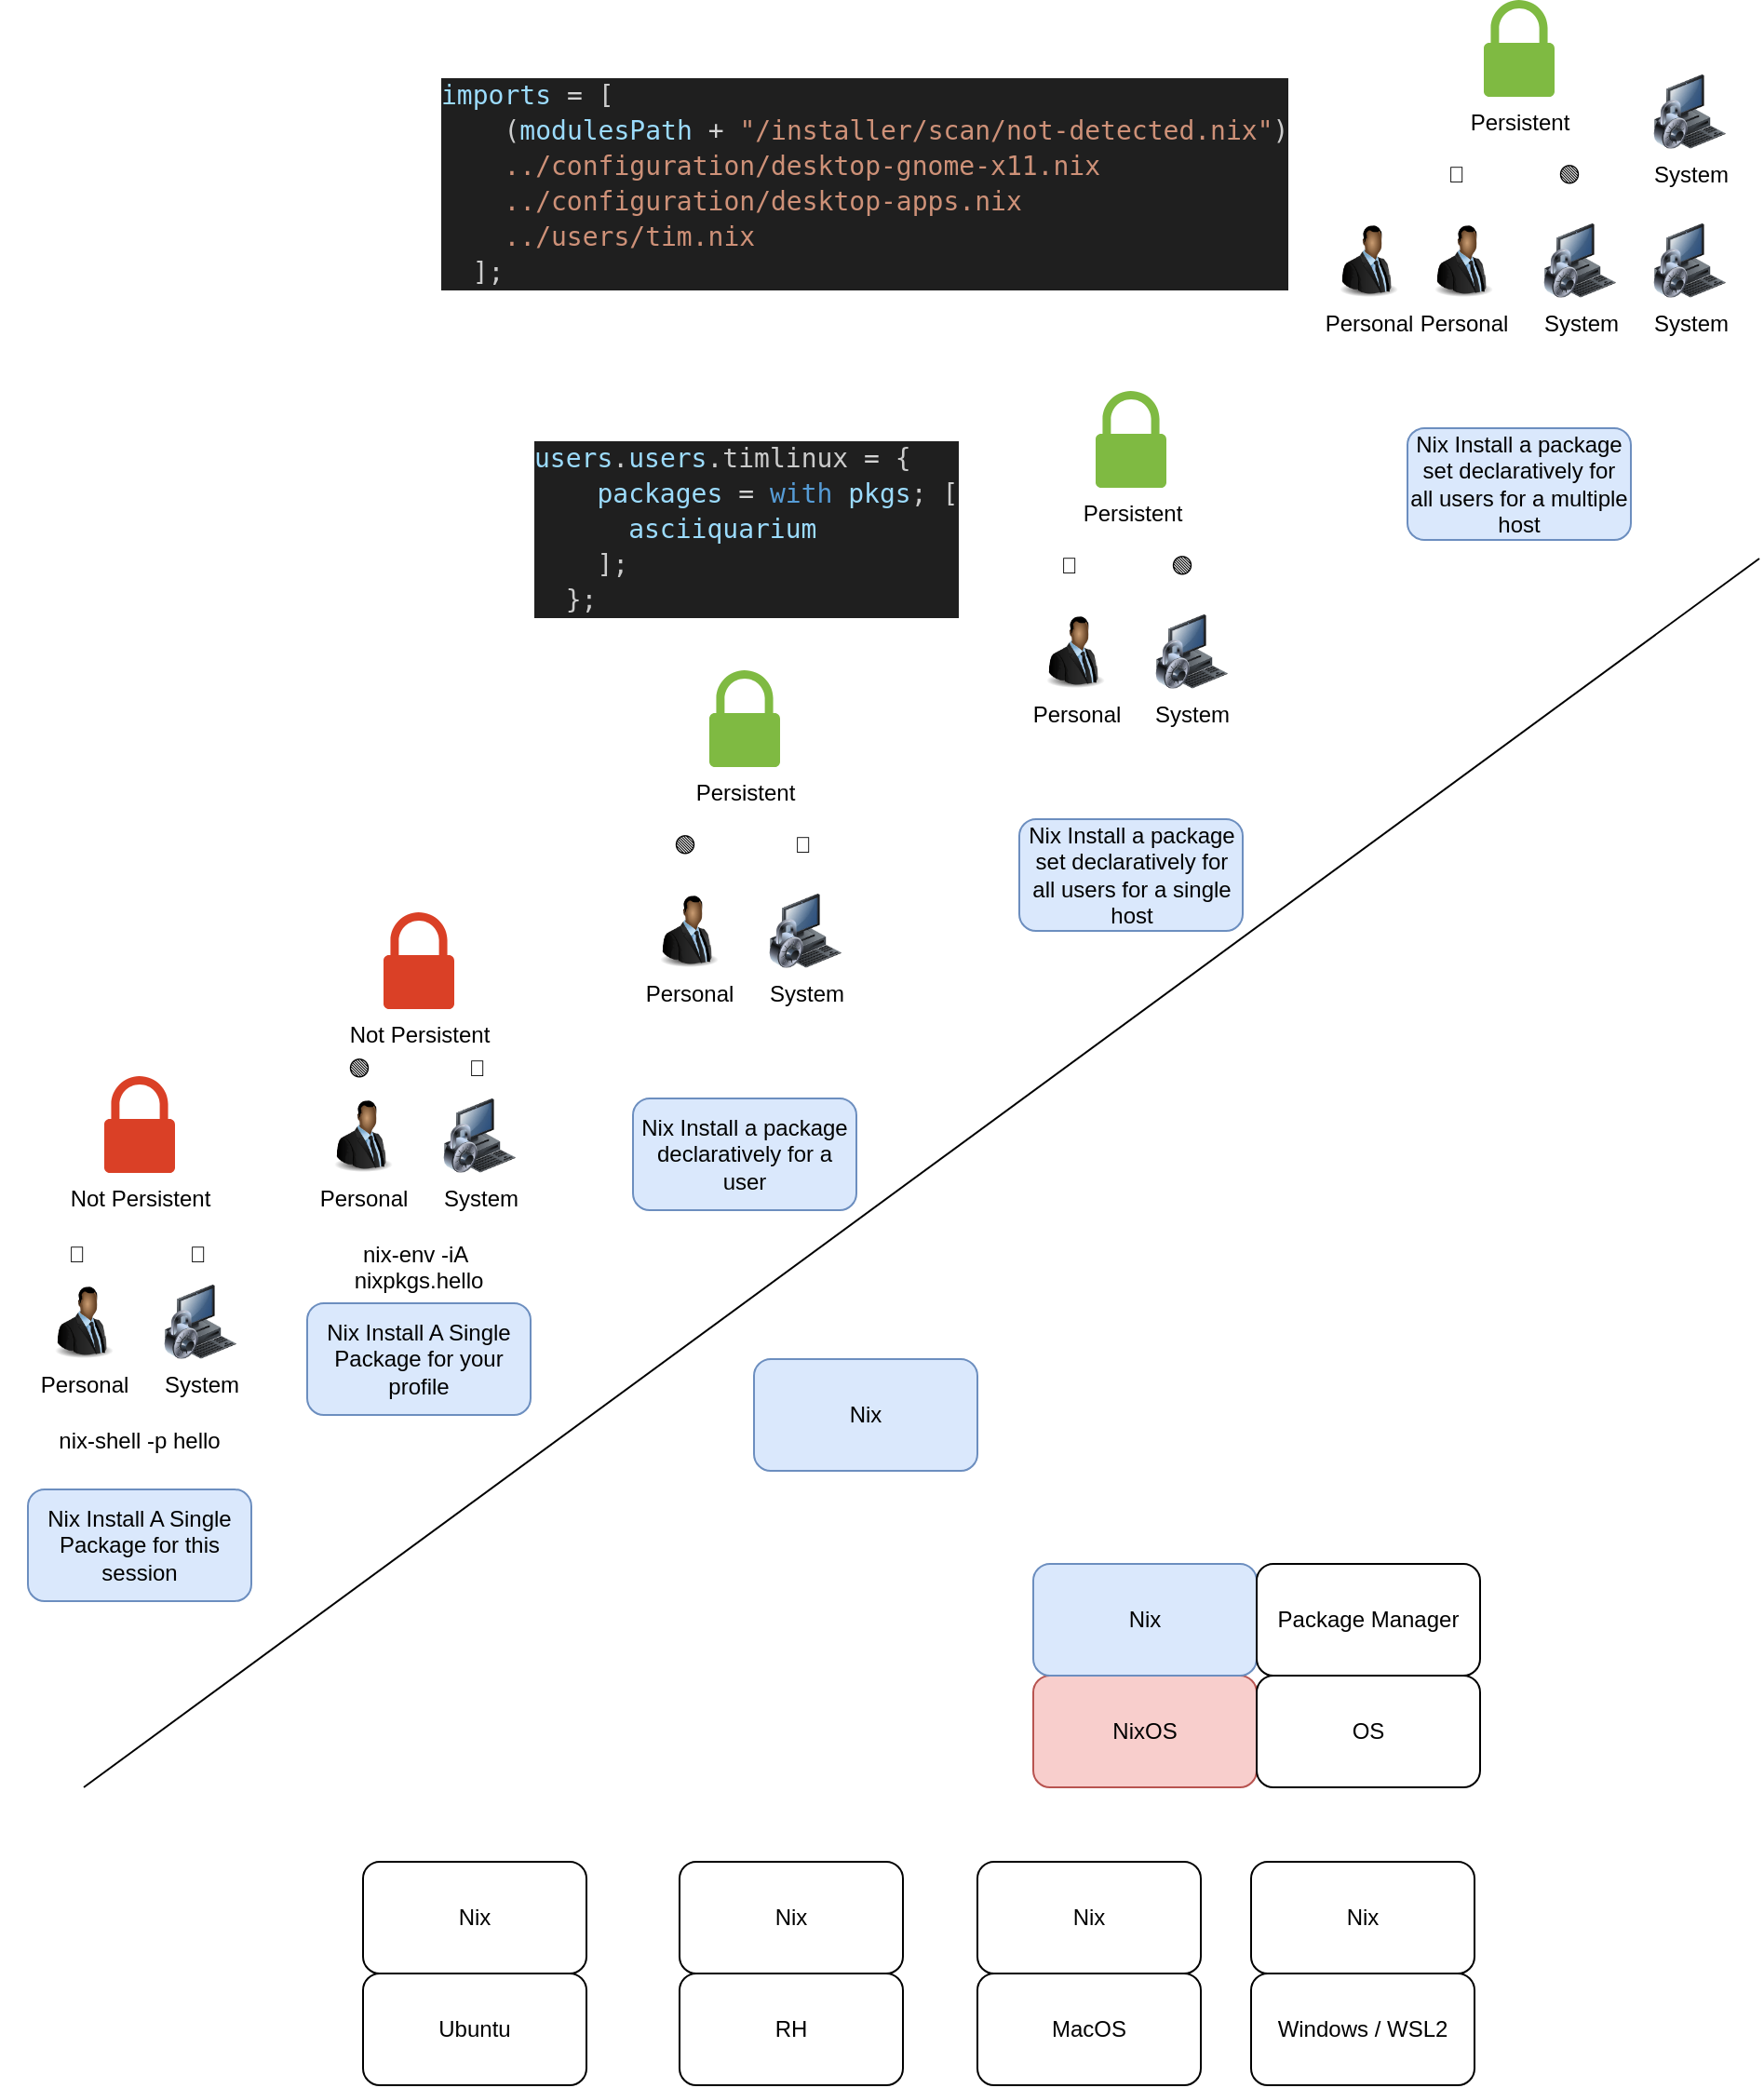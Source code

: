 <mxfile version="24.3.1" type="device">
  <diagram name="Page-1" id="kjjziN4DRTwDH12FPqou">
    <mxGraphModel dx="2876" dy="2353" grid="1" gridSize="10" guides="1" tooltips="1" connect="1" arrows="1" fold="1" page="1" pageScale="1" pageWidth="827" pageHeight="1169" math="0" shadow="0">
      <root>
        <mxCell id="0" />
        <mxCell id="1" parent="0" />
        <mxCell id="8bRmlou1UEH4qa6OKYU_-1" value="" style="endArrow=none;html=1;rounded=0;" edge="1" parent="1">
          <mxGeometry width="50" height="50" relative="1" as="geometry">
            <mxPoint x="40" y="600" as="sourcePoint" />
            <mxPoint x="940" y="-60" as="targetPoint" />
          </mxGeometry>
        </mxCell>
        <mxCell id="8bRmlou1UEH4qa6OKYU_-3" value="NixOS" style="rounded=1;whiteSpace=wrap;html=1;fillColor=#f8cecc;strokeColor=#b85450;" vertex="1" parent="1">
          <mxGeometry x="550" y="540" width="120" height="60" as="geometry" />
        </mxCell>
        <mxCell id="8bRmlou1UEH4qa6OKYU_-4" value="Nix" style="rounded=1;whiteSpace=wrap;html=1;fillColor=#dae8fc;strokeColor=#6c8ebf;" vertex="1" parent="1">
          <mxGeometry x="550" y="480" width="120" height="60" as="geometry" />
        </mxCell>
        <mxCell id="8bRmlou1UEH4qa6OKYU_-5" value="OS" style="rounded=1;whiteSpace=wrap;html=1;" vertex="1" parent="1">
          <mxGeometry x="670" y="540" width="120" height="60" as="geometry" />
        </mxCell>
        <mxCell id="8bRmlou1UEH4qa6OKYU_-6" value="Package Manager" style="rounded=1;whiteSpace=wrap;html=1;" vertex="1" parent="1">
          <mxGeometry x="670" y="480" width="120" height="60" as="geometry" />
        </mxCell>
        <mxCell id="8bRmlou1UEH4qa6OKYU_-7" value="Nix" style="rounded=1;whiteSpace=wrap;html=1;" vertex="1" parent="1">
          <mxGeometry x="190" y="640" width="120" height="60" as="geometry" />
        </mxCell>
        <mxCell id="8bRmlou1UEH4qa6OKYU_-8" value="Ubuntu" style="rounded=1;whiteSpace=wrap;html=1;" vertex="1" parent="1">
          <mxGeometry x="190" y="700" width="120" height="60" as="geometry" />
        </mxCell>
        <mxCell id="8bRmlou1UEH4qa6OKYU_-9" value="Nix" style="rounded=1;whiteSpace=wrap;html=1;" vertex="1" parent="1">
          <mxGeometry x="360" y="640" width="120" height="60" as="geometry" />
        </mxCell>
        <mxCell id="8bRmlou1UEH4qa6OKYU_-10" value="RH" style="rounded=1;whiteSpace=wrap;html=1;" vertex="1" parent="1">
          <mxGeometry x="360" y="700" width="120" height="60" as="geometry" />
        </mxCell>
        <mxCell id="8bRmlou1UEH4qa6OKYU_-11" value="MacOS" style="rounded=1;whiteSpace=wrap;html=1;" vertex="1" parent="1">
          <mxGeometry x="520" y="700" width="120" height="60" as="geometry" />
        </mxCell>
        <mxCell id="8bRmlou1UEH4qa6OKYU_-12" value="Windows / WSL2" style="rounded=1;whiteSpace=wrap;html=1;" vertex="1" parent="1">
          <mxGeometry x="667" y="700" width="120" height="60" as="geometry" />
        </mxCell>
        <mxCell id="8bRmlou1UEH4qa6OKYU_-13" value="Nix" style="rounded=1;whiteSpace=wrap;html=1;" vertex="1" parent="1">
          <mxGeometry x="520" y="640" width="120" height="60" as="geometry" />
        </mxCell>
        <mxCell id="8bRmlou1UEH4qa6OKYU_-14" value="Nix" style="rounded=1;whiteSpace=wrap;html=1;" vertex="1" parent="1">
          <mxGeometry x="667" y="640" width="120" height="60" as="geometry" />
        </mxCell>
        <mxCell id="8bRmlou1UEH4qa6OKYU_-15" value="Nix" style="rounded=1;whiteSpace=wrap;html=1;fillColor=#dae8fc;strokeColor=#6c8ebf;" vertex="1" parent="1">
          <mxGeometry x="400" y="370" width="120" height="60" as="geometry" />
        </mxCell>
        <mxCell id="8bRmlou1UEH4qa6OKYU_-16" value="Nix Install A Single Package for your profile" style="rounded=1;whiteSpace=wrap;html=1;fillColor=#dae8fc;strokeColor=#6c8ebf;" vertex="1" parent="1">
          <mxGeometry x="160" y="340" width="120" height="60" as="geometry" />
        </mxCell>
        <UserObject label="nix-env -iA&amp;nbsp;&lt;div&gt;nixpkgs.hello&lt;/div&gt;" link="nix-env -iA nixpkgs.hello" id="8bRmlou1UEH4qa6OKYU_-17">
          <mxCell style="text;whiteSpace=wrap;html=1;align=center;" vertex="1" parent="1">
            <mxGeometry x="145" y="300" width="150" height="40" as="geometry" />
          </mxCell>
        </UserObject>
        <mxCell id="8bRmlou1UEH4qa6OKYU_-18" value="Personal" style="image;html=1;image=img/lib/clip_art/people/Suit_Man_Black_128x128.png" vertex="1" parent="1">
          <mxGeometry x="170" y="230" width="40" height="40" as="geometry" />
        </mxCell>
        <mxCell id="8bRmlou1UEH4qa6OKYU_-20" value="System" style="image;html=1;image=img/lib/clip_art/computers/Secure_System_128x128.png" vertex="1" parent="1">
          <mxGeometry x="230" y="230" width="45" height="40" as="geometry" />
        </mxCell>
        <mxCell id="8bRmlou1UEH4qa6OKYU_-21" value="🔴" style="text;whiteSpace=wrap;" vertex="1" parent="1">
          <mxGeometry x="245" y="200" width="50" height="40" as="geometry" />
        </mxCell>
        <mxCell id="8bRmlou1UEH4qa6OKYU_-23" value="🟢" style="text;whiteSpace=wrap;" vertex="1" parent="1">
          <mxGeometry x="180" y="200" width="50" height="40" as="geometry" />
        </mxCell>
        <mxCell id="8bRmlou1UEH4qa6OKYU_-24" value="Nix Install A Single Package for this session" style="rounded=1;whiteSpace=wrap;html=1;fillColor=#dae8fc;strokeColor=#6c8ebf;" vertex="1" parent="1">
          <mxGeometry x="10" y="440" width="120" height="60" as="geometry" />
        </mxCell>
        <UserObject label="nix-shell -p hello" link="nix-env -iA nixpkgs.hello" id="8bRmlou1UEH4qa6OKYU_-25">
          <mxCell style="text;whiteSpace=wrap;html=1;align=center;" vertex="1" parent="1">
            <mxGeometry x="-5" y="400" width="150" height="40" as="geometry" />
          </mxCell>
        </UserObject>
        <mxCell id="8bRmlou1UEH4qa6OKYU_-26" value="Personal" style="image;html=1;image=img/lib/clip_art/people/Suit_Man_Black_128x128.png" vertex="1" parent="1">
          <mxGeometry x="20" y="330" width="40" height="40" as="geometry" />
        </mxCell>
        <mxCell id="8bRmlou1UEH4qa6OKYU_-27" value="System" style="image;html=1;image=img/lib/clip_art/computers/Secure_System_128x128.png" vertex="1" parent="1">
          <mxGeometry x="80" y="330" width="45" height="40" as="geometry" />
        </mxCell>
        <mxCell id="8bRmlou1UEH4qa6OKYU_-29" value="🔴" style="text;whiteSpace=wrap;" vertex="1" parent="1">
          <mxGeometry x="30" y="300" width="50" height="40" as="geometry" />
        </mxCell>
        <mxCell id="8bRmlou1UEH4qa6OKYU_-30" value="🔴" style="text;whiteSpace=wrap;" vertex="1" parent="1">
          <mxGeometry x="95" y="300" width="50" height="40" as="geometry" />
        </mxCell>
        <mxCell id="8bRmlou1UEH4qa6OKYU_-31" value="Nix Install a package declaratively for a user" style="rounded=1;whiteSpace=wrap;html=1;fillColor=#dae8fc;strokeColor=#6c8ebf;" vertex="1" parent="1">
          <mxGeometry x="335" y="230" width="120" height="60" as="geometry" />
        </mxCell>
        <mxCell id="8bRmlou1UEH4qa6OKYU_-33" value="Personal" style="image;html=1;image=img/lib/clip_art/people/Suit_Man_Black_128x128.png" vertex="1" parent="1">
          <mxGeometry x="345" y="120" width="40" height="40" as="geometry" />
        </mxCell>
        <mxCell id="8bRmlou1UEH4qa6OKYU_-34" value="System" style="image;html=1;image=img/lib/clip_art/computers/Secure_System_128x128.png" vertex="1" parent="1">
          <mxGeometry x="405" y="120" width="45" height="40" as="geometry" />
        </mxCell>
        <mxCell id="8bRmlou1UEH4qa6OKYU_-37" value="🟢" style="text;whiteSpace=wrap;" vertex="1" parent="1">
          <mxGeometry x="355" y="80" width="50" height="40" as="geometry" />
        </mxCell>
        <mxCell id="8bRmlou1UEH4qa6OKYU_-39" value="🔴" style="text;whiteSpace=wrap;" vertex="1" parent="1">
          <mxGeometry x="420" y="80" width="50" height="40" as="geometry" />
        </mxCell>
        <mxCell id="8bRmlou1UEH4qa6OKYU_-40" value="Persistent" style="sketch=0;pointerEvents=1;shadow=0;dashed=0;html=1;strokeColor=none;labelPosition=center;verticalLabelPosition=bottom;verticalAlign=top;outlineConnect=0;align=center;shape=mxgraph.office.security.lock_protected;fillColor=#7FBA42;" vertex="1" parent="1">
          <mxGeometry x="376" width="38" height="52" as="geometry" />
        </mxCell>
        <mxCell id="8bRmlou1UEH4qa6OKYU_-41" value="Not Persistent" style="sketch=0;pointerEvents=1;shadow=0;dashed=0;html=1;strokeColor=none;labelPosition=center;verticalLabelPosition=bottom;verticalAlign=top;outlineConnect=0;align=center;shape=mxgraph.office.security.lock_protected;fillColor=#DA4026;" vertex="1" parent="1">
          <mxGeometry x="201" y="130" width="38" height="52" as="geometry" />
        </mxCell>
        <mxCell id="8bRmlou1UEH4qa6OKYU_-42" value="Not Persistent" style="sketch=0;pointerEvents=1;shadow=0;dashed=0;html=1;strokeColor=none;labelPosition=center;verticalLabelPosition=bottom;verticalAlign=top;outlineConnect=0;align=center;shape=mxgraph.office.security.lock_protected;fillColor=#DA4026;" vertex="1" parent="1">
          <mxGeometry x="51" y="218" width="38" height="52" as="geometry" />
        </mxCell>
        <UserObject label="&lt;div style=&quot;color: #cccccc;background-color: #1f1f1f;font-family: &#39;Droid Sans Mono&#39;, &#39;monospace&#39;, monospace;font-weight: normal;font-size: 14px;line-height: 19px;white-space: pre;&quot;&gt;&lt;div&gt;&lt;span style=&quot;color: #9cdcfe;&quot;&gt;users&lt;/span&gt;&lt;span style=&quot;color: #cccccc;&quot;&gt;.&lt;/span&gt;&lt;span style=&quot;color: #9cdcfe;&quot;&gt;users&lt;/span&gt;&lt;span style=&quot;color: #cccccc;&quot;&gt;.timlinux&lt;/span&gt;&lt;span style=&quot;color: #cccccc;&quot;&gt; &lt;/span&gt;&lt;span style=&quot;color: #d4d4d4;&quot;&gt;=&lt;/span&gt;&lt;span style=&quot;color: #cccccc;&quot;&gt; {&lt;/span&gt;&lt;/div&gt;&lt;div&gt;    &lt;span style=&quot;color: rgb(156, 220, 254);&quot;&gt;packages&lt;/span&gt; &lt;span style=&quot;color: rgb(212, 212, 212);&quot;&gt;=&lt;/span&gt; &lt;span style=&quot;color: rgb(86, 156, 214);&quot;&gt;with&lt;/span&gt; &lt;span style=&quot;color: rgb(156, 220, 254);&quot;&gt;pkgs&lt;/span&gt;; [&lt;br&gt;&lt;/div&gt;&lt;div&gt;&lt;span style=&quot;color: #cccccc;&quot;&gt;      &lt;/span&gt;&lt;span style=&quot;color: #9cdcfe;&quot;&gt;asciiquarium&lt;/span&gt;&lt;/div&gt;&lt;div&gt;&lt;span style=&quot;color: #cccccc;&quot;&gt;    ];&lt;/span&gt;&lt;/div&gt;&lt;div&gt;&lt;span style=&quot;color: #cccccc;&quot;&gt;  };&lt;/span&gt;&lt;/div&gt;&lt;/div&gt;" link="&lt;div style=&quot;color: #cccccc;background-color: #1f1f1f;font-family: &#39;Droid Sans Mono&#39;, &#39;monospace&#39;, monospace;font-weight: normal;font-size: 14px;line-height: 19px;white-space: pre;&quot;&gt;&lt;div&gt;&lt;span style=&quot;color: #9cdcfe;&quot;&gt;users&lt;/span&gt;&lt;span style=&quot;color: #cccccc;&quot;&gt;.&lt;/span&gt;&lt;span style=&quot;color: #9cdcfe;&quot;&gt;users&lt;/span&gt;&lt;span style=&quot;color: #cccccc;&quot;&gt;.&lt;/span&gt;&lt;span style=&quot;color: #569cd6;font-style: italic;&quot;&gt;${&lt;/span&gt;&lt;span style=&quot;color: #9cdcfe;font-style: italic;&quot;&gt;username&lt;/span&gt;&lt;span style=&quot;color: #569cd6;font-style: italic;&quot;&gt;}&lt;/span&gt;&lt;span style=&quot;color: #cccccc;&quot;&gt; &lt;/span&gt;&lt;span style=&quot;color: #d4d4d4;&quot;&gt;=&lt;/span&gt;&lt;span style=&quot;color: #cccccc;&quot;&gt; {&lt;/span&gt;&lt;/div&gt;&lt;div&gt;&lt;span style=&quot;color: #cccccc;&quot;&gt;    &lt;/span&gt;&lt;span style=&quot;color: #9cdcfe;&quot;&gt;isNormalUser&lt;/span&gt;&lt;span style=&quot;color: #cccccc;&quot;&gt; &lt;/span&gt;&lt;span style=&quot;color: #d4d4d4;&quot;&gt;=&lt;/span&gt;&lt;span style=&quot;color: #cccccc;&quot;&gt; &lt;/span&gt;&lt;span style=&quot;color: #569cd6;&quot;&gt;true&lt;/span&gt;&lt;span style=&quot;color: #cccccc;&quot;&gt;;&lt;/span&gt;&lt;/div&gt;&lt;div&gt;&lt;span style=&quot;color: #cccccc;&quot;&gt;    &lt;/span&gt;&lt;span style=&quot;color: #9cdcfe;&quot;&gt;initialPassword&lt;/span&gt;&lt;span style=&quot;color: #cccccc;&quot;&gt; &lt;/span&gt;&lt;span style=&quot;color: #d4d4d4;&quot;&gt;=&lt;/span&gt;&lt;span style=&quot;color: #cccccc;&quot;&gt; &lt;/span&gt;&lt;span style=&quot;color: #ce9178;&quot;&gt;&quot;&lt;/span&gt;&lt;span style=&quot;color: #569cd6;font-style: italic;&quot;&gt;${&lt;/span&gt;&lt;span style=&quot;color: #9cdcfe;font-style: italic;&quot;&gt;username&lt;/span&gt;&lt;span style=&quot;color: #569cd6;font-style: italic;&quot;&gt;}&lt;/span&gt;&lt;span style=&quot;color: #ce9178;&quot;&gt;&quot;&lt;/span&gt;&lt;span style=&quot;color: #cccccc;&quot;&gt;;&lt;/span&gt;&lt;/div&gt;&lt;div&gt;&lt;span style=&quot;color: #cccccc;&quot;&gt;    &lt;/span&gt;&lt;span style=&quot;color: #9cdcfe;&quot;&gt;description&lt;/span&gt;&lt;span style=&quot;color: #cccccc;&quot;&gt; &lt;/span&gt;&lt;span style=&quot;color: #d4d4d4;&quot;&gt;=&lt;/span&gt;&lt;span style=&quot;color: #cccccc;&quot;&gt; &lt;/span&gt;&lt;span style=&quot;color: #ce9178;&quot;&gt;&quot;Tim Sutton&quot;&lt;/span&gt;&lt;span style=&quot;color: #cccccc;&quot;&gt;;&lt;/span&gt;&lt;/div&gt;&lt;div&gt;&lt;span style=&quot;color: #cccccc;&quot;&gt;    &lt;/span&gt;&lt;span style=&quot;color: #9cdcfe;&quot;&gt;extraGroups&lt;/span&gt;&lt;span style=&quot;color: #cccccc;&quot;&gt; &lt;/span&gt;&lt;span style=&quot;color: #d4d4d4;&quot;&gt;=&lt;/span&gt;&lt;span style=&quot;color: #cccccc;&quot;&gt; [&lt;/span&gt;&lt;/div&gt;&lt;div&gt;&lt;span style=&quot;color: #cccccc;&quot;&gt;      &lt;/span&gt;&lt;span style=&quot;color: #ce9178;&quot;&gt;&quot;wheel&quot;&lt;/span&gt;&lt;/div&gt;&lt;div&gt;&lt;span style=&quot;color: #cccccc;&quot;&gt;      &lt;/span&gt;&lt;span style=&quot;color: #ce9178;&quot;&gt;&quot;disk&quot;&lt;/span&gt;&lt;/div&gt;&lt;div&gt;&lt;span style=&quot;color: #cccccc;&quot;&gt;      &lt;/span&gt;&lt;span style=&quot;color: #ce9178;&quot;&gt;&quot;libvirtd&quot;&lt;/span&gt;&lt;/div&gt;&lt;div&gt;&lt;span style=&quot;color: #cccccc;&quot;&gt;      &lt;/span&gt;&lt;span style=&quot;color: #ce9178;&quot;&gt;&quot;dialout&quot;&lt;/span&gt;&lt;span style=&quot;color: #cccccc;&quot;&gt; &lt;/span&gt;&lt;span style=&quot;color: #6a9955;&quot;&gt;# needed for arduino&lt;/span&gt;&lt;/div&gt;&lt;div&gt;&lt;span style=&quot;color: #cccccc;&quot;&gt;      &lt;/span&gt;&lt;span style=&quot;color: #ce9178;&quot;&gt;&quot;docker&quot;&lt;/span&gt;&lt;/div&gt;&lt;div&gt;&lt;span style=&quot;color: #cccccc;&quot;&gt;      &lt;/span&gt;&lt;span style=&quot;color: #ce9178;&quot;&gt;&quot;audio&quot;&lt;/span&gt;&lt;/div&gt;&lt;div&gt;&lt;span style=&quot;color: #cccccc;&quot;&gt;      &lt;/span&gt;&lt;span style=&quot;color: #ce9178;&quot;&gt;&quot;video&quot;&lt;/span&gt;&lt;/div&gt;&lt;div&gt;&lt;span style=&quot;color: #cccccc;&quot;&gt;      &lt;/span&gt;&lt;span style=&quot;color: #ce9178;&quot;&gt;&quot;input&quot;&lt;/span&gt;&lt;/div&gt;&lt;div&gt;&lt;span style=&quot;color: #cccccc;&quot;&gt;      &lt;/span&gt;&lt;span style=&quot;color: #ce9178;&quot;&gt;&quot;systemd-journal&quot;&lt;/span&gt;&lt;/div&gt;&lt;div&gt;&lt;span style=&quot;color: #cccccc;&quot;&gt;      &lt;/span&gt;&lt;span style=&quot;color: #ce9178;&quot;&gt;&quot;networkmanager&quot;&lt;/span&gt;&lt;/div&gt;&lt;div&gt;&lt;span style=&quot;color: #cccccc;&quot;&gt;      &lt;/span&gt;&lt;span style=&quot;color: #ce9178;&quot;&gt;&quot;network&quot;&lt;/span&gt;&lt;/div&gt;&lt;div&gt;&lt;span style=&quot;color: #cccccc;&quot;&gt;      &lt;/span&gt;&lt;span style=&quot;color: #ce9178;&quot;&gt;&quot;davfs2&quot;&lt;/span&gt;&lt;/div&gt;&lt;div&gt;&lt;span style=&quot;color: #cccccc;&quot;&gt;      &lt;/span&gt;&lt;span style=&quot;color: #ce9178;&quot;&gt;&quot;adbusers&quot;&lt;/span&gt;&lt;/div&gt;&lt;div&gt;&lt;span style=&quot;color: #cccccc;&quot;&gt;      &lt;/span&gt;&lt;span style=&quot;color: #ce9178;&quot;&gt;&quot;scanner&quot;&lt;/span&gt;&lt;/div&gt;&lt;div&gt;&lt;span style=&quot;color: #cccccc;&quot;&gt;      &lt;/span&gt;&lt;span style=&quot;color: #ce9178;&quot;&gt;&quot;lp&quot;&lt;/span&gt;&lt;/div&gt;&lt;div&gt;&lt;span style=&quot;color: #cccccc;&quot;&gt;      &lt;/span&gt;&lt;span style=&quot;color: #ce9178;&quot;&gt;&quot;lpadmin&quot;&lt;/span&gt;&lt;/div&gt;&lt;div&gt;&lt;span style=&quot;color: #cccccc;&quot;&gt;      &lt;/span&gt;&lt;span style=&quot;color: #ce9178;&quot;&gt;&quot;i2c&quot;&lt;/span&gt;&lt;/div&gt;&lt;div&gt;&lt;span style=&quot;color: #cccccc;&quot;&gt;    ];&lt;/span&gt;&lt;/div&gt;&lt;div&gt;&lt;span style=&quot;color: #cccccc;&quot;&gt;    &lt;/span&gt;&lt;span style=&quot;color: #9cdcfe;&quot;&gt;openssh&lt;/span&gt;&lt;span style=&quot;color: #cccccc;&quot;&gt;.&lt;/span&gt;&lt;span style=&quot;color: #9cdcfe;&quot;&gt;authorizedKeys&lt;/span&gt;&lt;span style=&quot;color: #cccccc;&quot;&gt;.&lt;/span&gt;&lt;span style=&quot;color: #9cdcfe;&quot;&gt;keys&lt;/span&gt;&lt;span style=&quot;color: #cccccc;&quot;&gt; &lt;/span&gt;&lt;span style=&quot;color: #d4d4d4;&quot;&gt;=&lt;/span&gt;&lt;span style=&quot;color: #cccccc;&quot;&gt; [&lt;/span&gt;&lt;/div&gt;&lt;div&gt;&lt;span style=&quot;color: #cccccc;&quot;&gt;      (&lt;/span&gt;&lt;span style=&quot;color: #569cd6;&quot;&gt;builtins&lt;/span&gt;&lt;span style=&quot;color: #d4d4d4;&quot;&gt;.&lt;/span&gt;&lt;span style=&quot;color: #9cdcfe;&quot;&gt;readFile&lt;/span&gt;&lt;span style=&quot;color: #cccccc;&quot;&gt; &lt;/span&gt;&lt;span style=&quot;color: #ce9178;&quot;&gt;./public-keys/id_ed25519_tim.pub&lt;/span&gt;&lt;span style=&quot;color: #cccccc;&quot;&gt;)&lt;/span&gt;&lt;/div&gt;&lt;div&gt;&lt;span style=&quot;color: #cccccc;&quot;&gt;    ];&lt;/span&gt;&lt;/div&gt;&lt;div&gt;&lt;span style=&quot;color: #cccccc;&quot;&gt;    &lt;/span&gt;&lt;span style=&quot;color: #9cdcfe;&quot;&gt;packages&lt;/span&gt;&lt;span style=&quot;color: #cccccc;&quot;&gt; &lt;/span&gt;&lt;span style=&quot;color: #d4d4d4;&quot;&gt;=&lt;/span&gt;&lt;span style=&quot;color: #cccccc;&quot;&gt; &lt;/span&gt;&lt;span style=&quot;color: #569cd6;&quot;&gt;with&lt;/span&gt;&lt;span style=&quot;color: #cccccc;&quot;&gt; &lt;/span&gt;&lt;span style=&quot;color: #9cdcfe;&quot;&gt;pkgs&lt;/span&gt;&lt;span style=&quot;color: #cccccc;&quot;&gt;; [&lt;/span&gt;&lt;/div&gt;&lt;div&gt;&lt;span style=&quot;color: #cccccc;&quot;&gt;      &lt;/span&gt;&lt;span style=&quot;color: #9cdcfe;&quot;&gt;popcorntime&lt;/span&gt;&lt;/div&gt;&lt;div&gt;&lt;span style=&quot;color: #cccccc;&quot;&gt;      &lt;/span&gt;&lt;span style=&quot;color: #9cdcfe;&quot;&gt;freetube&lt;/span&gt;&lt;/div&gt;&lt;div&gt;&lt;span style=&quot;color: #cccccc;&quot;&gt;    ];&lt;/span&gt;&lt;/div&gt;&lt;div&gt;&lt;span style=&quot;color: #cccccc;&quot;&gt;  };&lt;/span&gt;&lt;/div&gt;&lt;/div&gt;" id="8bRmlou1UEH4qa6OKYU_-43">
          <mxCell style="text;whiteSpace=wrap;html=1;" vertex="1" parent="1">
            <mxGeometry x="280" y="-130" width="240" height="100" as="geometry" />
          </mxCell>
        </UserObject>
        <mxCell id="8bRmlou1UEH4qa6OKYU_-44" value="Nix Install a package set declaratively for all users for a single host" style="rounded=1;whiteSpace=wrap;html=1;fillColor=#dae8fc;strokeColor=#6c8ebf;" vertex="1" parent="1">
          <mxGeometry x="542.5" y="80" width="120" height="60" as="geometry" />
        </mxCell>
        <mxCell id="8bRmlou1UEH4qa6OKYU_-45" value="Personal" style="image;html=1;image=img/lib/clip_art/people/Suit_Man_Black_128x128.png" vertex="1" parent="1">
          <mxGeometry x="552.5" y="-30" width="40" height="40" as="geometry" />
        </mxCell>
        <mxCell id="8bRmlou1UEH4qa6OKYU_-46" value="System" style="image;html=1;image=img/lib/clip_art/computers/Secure_System_128x128.png" vertex="1" parent="1">
          <mxGeometry x="612.5" y="-30" width="45" height="40" as="geometry" />
        </mxCell>
        <mxCell id="8bRmlou1UEH4qa6OKYU_-49" value="Persistent" style="sketch=0;pointerEvents=1;shadow=0;dashed=0;html=1;strokeColor=none;labelPosition=center;verticalLabelPosition=bottom;verticalAlign=top;outlineConnect=0;align=center;shape=mxgraph.office.security.lock_protected;fillColor=#7FBA42;" vertex="1" parent="1">
          <mxGeometry x="583.5" y="-150" width="38" height="52" as="geometry" />
        </mxCell>
        <mxCell id="8bRmlou1UEH4qa6OKYU_-50" value="🟢" style="text;whiteSpace=wrap;" vertex="1" parent="1">
          <mxGeometry x="621.5" y="-70" width="50" height="40" as="geometry" />
        </mxCell>
        <mxCell id="8bRmlou1UEH4qa6OKYU_-51" value="🔴" style="text;whiteSpace=wrap;" vertex="1" parent="1">
          <mxGeometry x="562.5" y="-70" width="50" height="40" as="geometry" />
        </mxCell>
        <UserObject label="&lt;div style=&quot;color: #cccccc;background-color: #1f1f1f;font-family: &#39;Droid Sans Mono&#39;, &#39;monospace&#39;, monospace;font-weight: normal;font-size: 14px;line-height: 19px;white-space: pre;&quot;&gt;&lt;div&gt;&lt;span style=&quot;color: #9cdcfe;&quot;&gt;imports&lt;/span&gt;&lt;span style=&quot;color: #cccccc;&quot;&gt; &lt;/span&gt;&lt;span style=&quot;color: #d4d4d4;&quot;&gt;=&lt;/span&gt;&lt;span style=&quot;color: #cccccc;&quot;&gt; [&lt;/span&gt;&lt;/div&gt;&lt;div&gt;&lt;span style=&quot;color: #cccccc;&quot;&gt;    (&lt;/span&gt;&lt;span style=&quot;color: #9cdcfe;&quot;&gt;modulesPath&lt;/span&gt;&lt;span style=&quot;color: #cccccc;&quot;&gt; &lt;/span&gt;&lt;span style=&quot;color: #d4d4d4;&quot;&gt;+&lt;/span&gt;&lt;span style=&quot;color: #cccccc;&quot;&gt; &lt;/span&gt;&lt;span style=&quot;color: #ce9178;&quot;&gt;&quot;/installer/scan/not-detected.nix&quot;&lt;/span&gt;&lt;span style=&quot;color: #cccccc;&quot;&gt;)&lt;/span&gt;&lt;/div&gt;&lt;div&gt;&lt;span style=&quot;color: #cccccc;&quot;&gt;    &lt;/span&gt;&lt;span style=&quot;color: #ce9178;&quot;&gt;../configuration/desktop-gnome-x11.nix&lt;/span&gt;&lt;/div&gt;&lt;div&gt;&lt;span style=&quot;color: #cccccc;&quot;&gt;    &lt;/span&gt;&lt;span style=&quot;color: #ce9178;&quot;&gt;../configuration/desktop-apps.nix&lt;/span&gt;&lt;/div&gt;&lt;div&gt;    &lt;span style=&quot;color: rgb(206, 145, 120);&quot;&gt;../users/tim.nix&lt;/span&gt;&lt;br&gt;&lt;/div&gt;&lt;div&gt;&lt;span style=&quot;color: #cccccc;&quot;&gt;  ];&lt;/span&gt;&lt;/div&gt;&lt;/div&gt;" link="&lt;div style=&quot;color: #cccccc;background-color: #1f1f1f;font-family: &#39;Droid Sans Mono&#39;, &#39;monospace&#39;, monospace;font-weight: normal;font-size: 14px;line-height: 19px;white-space: pre;&quot;&gt;&lt;div&gt;&lt;span style=&quot;color: #9cdcfe;&quot;&gt;imports&lt;/span&gt;&lt;span style=&quot;color: #cccccc;&quot;&gt; &lt;/span&gt;&lt;span style=&quot;color: #d4d4d4;&quot;&gt;=&lt;/span&gt;&lt;span style=&quot;color: #cccccc;&quot;&gt; [&lt;/span&gt;&lt;/div&gt;&lt;div&gt;&lt;span style=&quot;color: #cccccc;&quot;&gt;    (&lt;/span&gt;&lt;span style=&quot;color: #9cdcfe;&quot;&gt;modulesPath&lt;/span&gt;&lt;span style=&quot;color: #cccccc;&quot;&gt; &lt;/span&gt;&lt;span style=&quot;color: #d4d4d4;&quot;&gt;+&lt;/span&gt;&lt;span style=&quot;color: #cccccc;&quot;&gt; &lt;/span&gt;&lt;span style=&quot;color: #ce9178;&quot;&gt;&quot;/installer/scan/not-detected.nix&quot;&lt;/span&gt;&lt;span style=&quot;color: #cccccc;&quot;&gt;)&lt;/span&gt;&lt;/div&gt;&lt;div&gt;&lt;span style=&quot;color: #cccccc;&quot;&gt;    &lt;/span&gt;&lt;span style=&quot;color: #ce9178;&quot;&gt;../configuration/desktop-gnome-x11.nix&lt;/span&gt;&lt;/div&gt;&lt;div&gt;&lt;span style=&quot;color: #cccccc;&quot;&gt;    &lt;/span&gt;&lt;span style=&quot;color: #ce9178;&quot;&gt;../configuration/desktop-apps.nix&lt;/span&gt;&lt;/div&gt;&lt;div&gt;&lt;span style=&quot;color: #cccccc;&quot;&gt;    &lt;/span&gt;&lt;span style=&quot;color: #ce9178;&quot;&gt;../software/system/locale-pt-en.nix&lt;/span&gt;&lt;/div&gt;&lt;div&gt;&lt;span style=&quot;color: #cccccc;&quot;&gt;    &lt;/span&gt;&lt;span style=&quot;color: #ce9178;&quot;&gt;../software/system/biometrics.nix&lt;/span&gt;&lt;/div&gt;&lt;div&gt;&lt;span style=&quot;color: #cccccc;&quot;&gt;    &lt;/span&gt;&lt;span style=&quot;color: #ce9178;&quot;&gt;../software/system/zfs-encryption.nix&lt;/span&gt;&lt;/div&gt;&lt;div&gt;&lt;span style=&quot;color: #cccccc;&quot;&gt;    &lt;/span&gt;&lt;span style=&quot;color: #6a9955;&quot;&gt;#../modules/unstable-apps.nix # qgis, keepasxc, vscode, uxplay&lt;/span&gt;&lt;/div&gt;&lt;br&gt;&lt;div&gt;&lt;span style=&quot;color: #cccccc;&quot;&gt;    &lt;/span&gt;&lt;span style=&quot;color: #6a9955;&quot;&gt;# I do it this way so that we use hand compiled QGIS with&lt;/span&gt;&lt;/div&gt;&lt;div&gt;&lt;span style=&quot;color: #cccccc;&quot;&gt;    &lt;/span&gt;&lt;span style=&quot;color: #6a9955;&quot;&gt;# all the extra goodies I want like pyqtgraph&lt;/span&gt;&lt;/div&gt;&lt;div&gt;&lt;span style=&quot;color: #cccccc;&quot;&gt;    &lt;/span&gt;&lt;span style=&quot;color: #6a9955;&quot;&gt;# rasterio, debug libs etc. available to the build of QGIS&lt;/span&gt;&lt;/div&gt;&lt;div&gt;&lt;span style=&quot;color: #cccccc;&quot;&gt;    &lt;/span&gt;&lt;span style=&quot;color: #6a9955;&quot;&gt;# Note that it is mutually exclusive (for now) to the upstream&lt;/span&gt;&lt;/div&gt;&lt;div&gt;&lt;span style=&quot;color: #cccccc;&quot;&gt;    &lt;/span&gt;&lt;span style=&quot;color: #6a9955;&quot;&gt;# QGIS binaries and also the build may take quite a while on&lt;/span&gt;&lt;/div&gt;&lt;div&gt;&lt;span style=&quot;color: #cccccc;&quot;&gt;    &lt;/span&gt;&lt;span style=&quot;color: #6a9955;&quot;&gt;# your pc.   If you prefer to use the upstream built binary,&lt;/span&gt;&lt;/div&gt;&lt;div&gt;&lt;span style=&quot;color: #cccccc;&quot;&gt;    &lt;/span&gt;&lt;span style=&quot;color: #6a9955;&quot;&gt;# you can comment out these next 4 lines and uncomment the&lt;/span&gt;&lt;/div&gt;&lt;div&gt;&lt;span style=&quot;color: #cccccc;&quot;&gt;    &lt;/span&gt;&lt;span style=&quot;color: #6a9955;&quot;&gt;# unstable-apps entry above.&lt;/span&gt;&lt;/div&gt;&lt;div&gt;&lt;span style=&quot;color: #cccccc;&quot;&gt;    &lt;/span&gt;&lt;span style=&quot;color: #ce9178;&quot;&gt;../software/desktop-apps-unstable/keepassxc-unstable.nix&lt;/span&gt;&lt;/div&gt;&lt;div&gt;&lt;span style=&quot;color: #cccccc;&quot;&gt;    &lt;/span&gt;&lt;span style=&quot;color: #ce9178;&quot;&gt;../software/desktop-apps-unstable/vscode-unstable.nix&lt;/span&gt;&lt;/div&gt;&lt;div&gt;&lt;span style=&quot;color: #cccccc;&quot;&gt;    &lt;/span&gt;&lt;span style=&quot;color: #ce9178;&quot;&gt;../software/desktop-apps-unstable/uxplay-unstable.nix&lt;/span&gt;&lt;/div&gt;&lt;div&gt;&lt;span style=&quot;color: #cccccc;&quot;&gt;    &lt;/span&gt;&lt;span style=&quot;color: #ce9178;&quot;&gt;../software/gis/qgis-sourcebuild.nix&lt;/span&gt;&lt;/div&gt;&lt;div&gt;&lt;span style=&quot;color: #cccccc;&quot;&gt;    &lt;/span&gt;&lt;span style=&quot;color: #6a9955;&quot;&gt;#../software/system/sound-noise-suppression-unstable.nix&lt;/span&gt;&lt;/div&gt;&lt;div&gt;&lt;span style=&quot;color: #cccccc;&quot;&gt;    &lt;/span&gt;&lt;span style=&quot;color: #6a9955;&quot;&gt;#../software/gis/tilemaker-sourcebuild.nix&lt;/span&gt;&lt;/div&gt;&lt;div&gt;&lt;span style=&quot;color: #cccccc;&quot;&gt;    &lt;/span&gt;&lt;span style=&quot;color: #ce9178;&quot;&gt;../software/gis/whitebox-tools.nix&lt;/span&gt;&lt;/div&gt;&lt;div&gt;&lt;span style=&quot;color: #cccccc;&quot;&gt;    &lt;/span&gt;&lt;span style=&quot;color: #ce9178;&quot;&gt;../software/gis/saga.nix&lt;/span&gt;&lt;/div&gt;&lt;div&gt;&lt;span style=&quot;color: #cccccc;&quot;&gt;    &lt;/span&gt;&lt;span style=&quot;color: #6a9955;&quot;&gt;# R&amp;amp;D Package for Wolfgang&lt;/span&gt;&lt;/div&gt;&lt;div&gt;&lt;span style=&quot;color: #cccccc;&quot;&gt;    &lt;/span&gt;&lt;span style=&quot;color: #ce9178;&quot;&gt;../software/gis/gverify-sourcebuild.nix&lt;/span&gt;&lt;/div&gt;&lt;div&gt;&lt;span style=&quot;color: #cccccc;&quot;&gt;    &lt;/span&gt;&lt;span style=&quot;color: #ce9178;&quot;&gt;../software/system/podman.nix&lt;/span&gt;&lt;/div&gt;&lt;div&gt;&lt;span style=&quot;color: #cccccc;&quot;&gt;    &lt;/span&gt;&lt;span style=&quot;color: #ce9178;&quot;&gt;../software/system/distrobox.nix&lt;/span&gt;&lt;/div&gt;&lt;div&gt;&lt;span style=&quot;color: #cccccc;&quot;&gt;    &lt;/span&gt;&lt;span style=&quot;color: #6a9955;&quot;&gt;#../software/system/tty-font.nix&lt;/span&gt;&lt;/div&gt;&lt;div&gt;&lt;span style=&quot;color: #cccccc;&quot;&gt;    &lt;/span&gt;&lt;span style=&quot;color: #ce9178;&quot;&gt;../software/system/tailscale.nix&lt;/span&gt;&lt;/div&gt;&lt;div&gt;&lt;span style=&quot;color: #cccccc;&quot;&gt;    &lt;/span&gt;&lt;span style=&quot;color: #ce9178;&quot;&gt;../software/system/virt.nix&lt;/span&gt;&lt;/div&gt;&lt;div&gt;&lt;span style=&quot;color: #cccccc;&quot;&gt;    &lt;/span&gt;&lt;span style=&quot;color: #ce9178;&quot;&gt;../software/system/printing.nix&lt;/span&gt;&lt;/div&gt;&lt;div&gt;&lt;span style=&quot;color: #cccccc;&quot;&gt;    &lt;/span&gt;&lt;span style=&quot;color: #ce9178;&quot;&gt;../software/system/sanoid.nix&lt;/span&gt;&lt;/div&gt;&lt;div&gt;&lt;span style=&quot;color: #cccccc;&quot;&gt;    &lt;/span&gt;&lt;span style=&quot;color: #6a9955;&quot;&gt;#../software/system/lima.nix&lt;/span&gt;&lt;/div&gt;&lt;div&gt;&lt;span style=&quot;color: #cccccc;&quot;&gt;    &lt;/span&gt;&lt;span style=&quot;color: #ce9178;&quot;&gt;../users/tim.nix&lt;/span&gt;&lt;/div&gt;&lt;div&gt;&lt;span style=&quot;color: #cccccc;&quot;&gt;  ];&lt;/span&gt;&lt;/div&gt;&lt;/div&gt;" id="8bRmlou1UEH4qa6OKYU_-52">
          <mxCell style="text;whiteSpace=wrap;html=1;" vertex="1" parent="1">
            <mxGeometry x="230" y="-325" width="460" height="130" as="geometry" />
          </mxCell>
        </UserObject>
        <mxCell id="8bRmlou1UEH4qa6OKYU_-53" value="Nix Install a package set declaratively for all users for a multiple host" style="rounded=1;whiteSpace=wrap;html=1;fillColor=#dae8fc;strokeColor=#6c8ebf;" vertex="1" parent="1">
          <mxGeometry x="751" y="-130" width="120" height="60" as="geometry" />
        </mxCell>
        <mxCell id="8bRmlou1UEH4qa6OKYU_-54" value="Personal" style="image;html=1;image=img/lib/clip_art/people/Suit_Man_Black_128x128.png" vertex="1" parent="1">
          <mxGeometry x="761" y="-240" width="40" height="40" as="geometry" />
        </mxCell>
        <mxCell id="8bRmlou1UEH4qa6OKYU_-55" value="System" style="image;html=1;image=img/lib/clip_art/computers/Secure_System_128x128.png" vertex="1" parent="1">
          <mxGeometry x="821" y="-240" width="45" height="40" as="geometry" />
        </mxCell>
        <mxCell id="8bRmlou1UEH4qa6OKYU_-56" value="Persistent" style="sketch=0;pointerEvents=1;shadow=0;dashed=0;html=1;strokeColor=none;labelPosition=center;verticalLabelPosition=bottom;verticalAlign=top;outlineConnect=0;align=center;shape=mxgraph.office.security.lock_protected;fillColor=#7FBA42;" vertex="1" parent="1">
          <mxGeometry x="792" y="-360" width="38" height="52" as="geometry" />
        </mxCell>
        <mxCell id="8bRmlou1UEH4qa6OKYU_-57" value="🟢" style="text;whiteSpace=wrap;" vertex="1" parent="1">
          <mxGeometry x="830" y="-280" width="50" height="40" as="geometry" />
        </mxCell>
        <mxCell id="8bRmlou1UEH4qa6OKYU_-58" value="🔴" style="text;whiteSpace=wrap;" vertex="1" parent="1">
          <mxGeometry x="771" y="-280" width="50" height="40" as="geometry" />
        </mxCell>
        <mxCell id="8bRmlou1UEH4qa6OKYU_-59" value="System" style="image;html=1;image=img/lib/clip_art/computers/Secure_System_128x128.png" vertex="1" parent="1">
          <mxGeometry x="880" y="-240" width="45" height="40" as="geometry" />
        </mxCell>
        <mxCell id="8bRmlou1UEH4qa6OKYU_-60" value="System" style="image;html=1;image=img/lib/clip_art/computers/Secure_System_128x128.png" vertex="1" parent="1">
          <mxGeometry x="880" y="-320" width="45" height="40" as="geometry" />
        </mxCell>
        <mxCell id="8bRmlou1UEH4qa6OKYU_-61" value="Personal" style="image;html=1;image=img/lib/clip_art/people/Suit_Man_Black_128x128.png" vertex="1" parent="1">
          <mxGeometry x="710" y="-240" width="40" height="40" as="geometry" />
        </mxCell>
      </root>
    </mxGraphModel>
  </diagram>
</mxfile>

